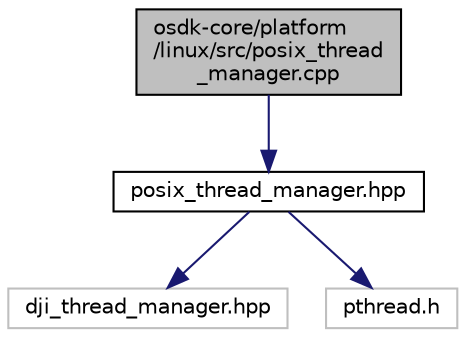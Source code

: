 digraph "osdk-core/platform/linux/src/posix_thread_manager.cpp"
{
 // INTERACTIVE_SVG=YES
 // LATEX_PDF_SIZE
  edge [fontname="Helvetica",fontsize="10",labelfontname="Helvetica",labelfontsize="10"];
  node [fontname="Helvetica",fontsize="10",shape=record];
  Node1 [label="osdk-core/platform\l/linux/src/posix_thread\l_manager.cpp",height=0.2,width=0.4,color="black", fillcolor="grey75", style="filled", fontcolor="black",tooltip="Thread safety and data protection for DJI Onboard SDK on linux platforms."];
  Node1 -> Node2 [color="midnightblue",fontsize="10",style="solid",fontname="Helvetica"];
  Node2 [label="posix_thread_manager.hpp",height=0.2,width=0.4,color="black", fillcolor="white", style="filled",URL="$posix__thread__manager_8hpp.html",tooltip="Thread safety and data protection for DJI Onboard SDK on linux platforms."];
  Node2 -> Node3 [color="midnightblue",fontsize="10",style="solid",fontname="Helvetica"];
  Node3 [label="dji_thread_manager.hpp",height=0.2,width=0.4,color="grey75", fillcolor="white", style="filled",tooltip=" "];
  Node2 -> Node4 [color="midnightblue",fontsize="10",style="solid",fontname="Helvetica"];
  Node4 [label="pthread.h",height=0.2,width=0.4,color="grey75", fillcolor="white", style="filled",tooltip=" "];
}
